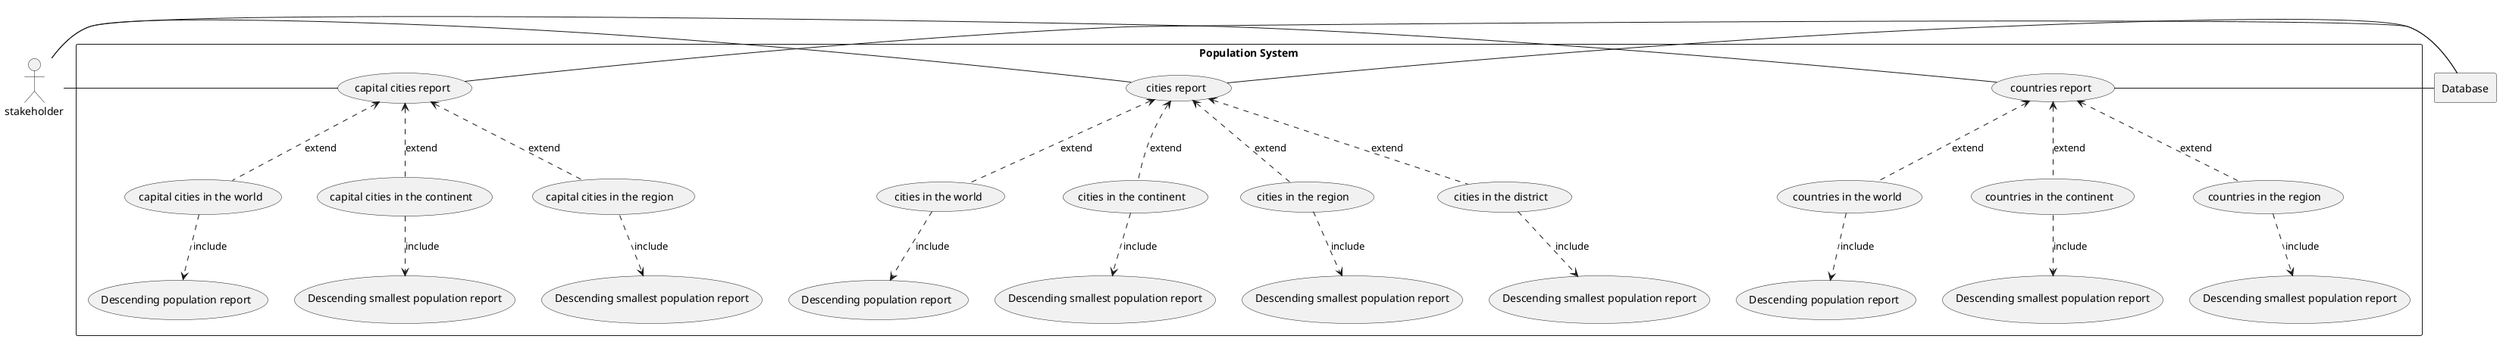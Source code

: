 
@startuml

rectangle Database
actor User as "stakeholder"

rectangle "Population System"{
/'Define for the countries'/
(countries report) as (country)
(countries in the world) as (world1)
(countries in the continent ) as (continent1)
(countries in the region ) as (region1)
(Descending population report) as (countries in world)
(Descending smallest population report) as (countries in continent)
(Descending smallest population report) as (countries in region)
/'Connect link for largest to smallest country population.'/
(country) <.. (world1) : extend
(country) <.. (continent1) : extend
(country) <.. (region1) : extend
User - (country)
(country) - Database
(world1) ..> (countries in world) : include
(continent1) ..> (countries in continent): include
(region1) ..> (countries in region): include

/'Define for All the cities'/
(cities report) as (city)
(cities in the world) as (world2)
(cities in the continent ) as (continent2)
(cities in the region ) as (region2)
(cities in the district ) as (district)
(Descending population report) as (cities in world)
(Descending smallest population report) as (cities in continent)
(Descending smallest population report) as (cities in region)
(Descending smallest population report) as (cities in district)
/'Connect link for largest to smallest city population.'/
(city) <.. (world2) : extend
(city) <.. (continent2) : extend
(city) <.. (region2) : extend
(city) <.. (district) : extend
User - (city)
(city) - Database
(world2) ..> (cities in world) : include
(continent2) ..> (cities in continent): include
(region2) ..> (cities in region): include
(district) ..> (cities in district): include

/'Define for All the capital cities'/
(capital cities report) as (capital)
(capital cities in the world) as (world3)
(capital cities in the continent ) as (continent3)
(capital cities in the region ) as (region3)
(Descending population report) as (capital cities in world)
(Descending smallest population report) as (capital cities in continent)
(Descending smallest population report) as (capital cities in region)
/'Connect link for largest to smallest capital city population.'/
(capital) <.. (world3) : extend
(capital) <.. (continent3) : extend
(capital) <.. (region3) : extend
User - (capital)
(capital) - Database
(world3) ..> (capital cities in world) : include
(continent3) ..> (capital cities in continent): include
(region3) ..> (capital cities in region): include

}
@enduml